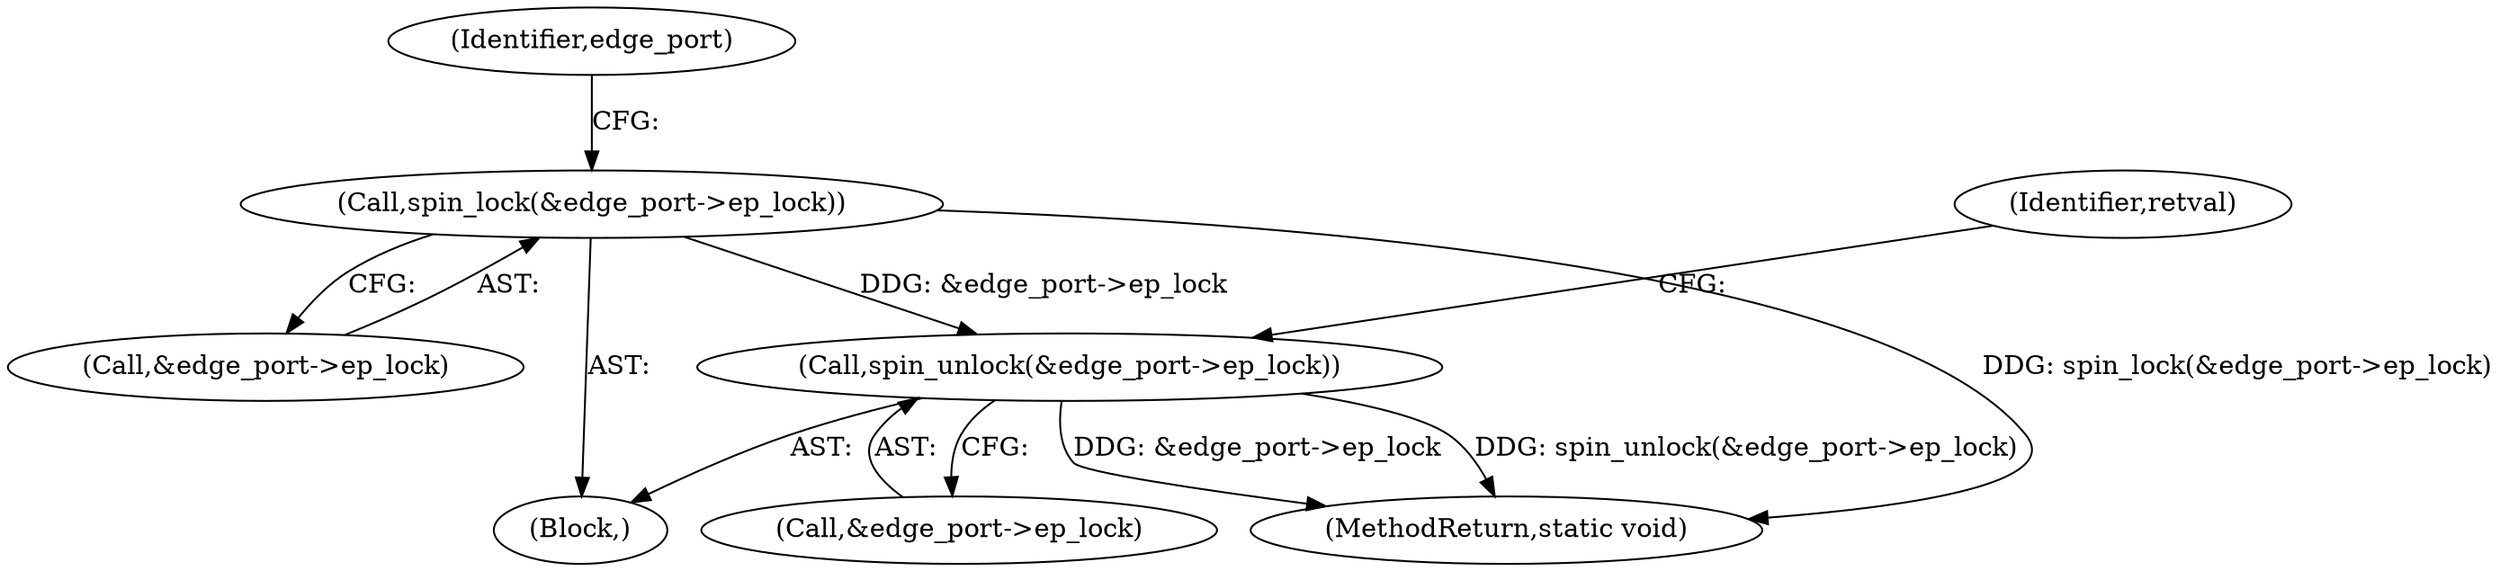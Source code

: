 digraph "0_linux_654b404f2a222f918af9b0cd18ad469d0c941a8e@pointer" {
"1000276" [label="(Call,spin_lock(&edge_port->ep_lock))"];
"1000304" [label="(Call,spin_unlock(&edge_port->ep_lock))"];
"1000305" [label="(Call,&edge_port->ep_lock)"];
"1000284" [label="(Identifier,edge_port)"];
"1000106" [label="(Block,)"];
"1000277" [label="(Call,&edge_port->ep_lock)"];
"1000276" [label="(Call,spin_lock(&edge_port->ep_lock))"];
"1000310" [label="(Identifier,retval)"];
"1000316" [label="(MethodReturn,static void)"];
"1000304" [label="(Call,spin_unlock(&edge_port->ep_lock))"];
"1000276" -> "1000106"  [label="AST: "];
"1000276" -> "1000277"  [label="CFG: "];
"1000277" -> "1000276"  [label="AST: "];
"1000284" -> "1000276"  [label="CFG: "];
"1000276" -> "1000316"  [label="DDG: spin_lock(&edge_port->ep_lock)"];
"1000276" -> "1000304"  [label="DDG: &edge_port->ep_lock"];
"1000304" -> "1000106"  [label="AST: "];
"1000304" -> "1000305"  [label="CFG: "];
"1000305" -> "1000304"  [label="AST: "];
"1000310" -> "1000304"  [label="CFG: "];
"1000304" -> "1000316"  [label="DDG: spin_unlock(&edge_port->ep_lock)"];
"1000304" -> "1000316"  [label="DDG: &edge_port->ep_lock"];
}
